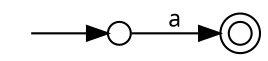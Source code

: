 digraph NFA {
	graph [fontname=Palatino, fontsize=11, rankdir="LR", margin=0
	      compound="true"];
	node [fontname=Palatino, fontsize=11, width="0.15", height="0.15"];
	edge [fontname="Palatino sans serif", fontsize=11];

	0 [shape=point, style=invis]
	1 [shape=circle, label=""]
	2 [shape=doublecircle, label=""]

	0 -> 1 [label=""]

	1 -> 2 [label="a"]
}
